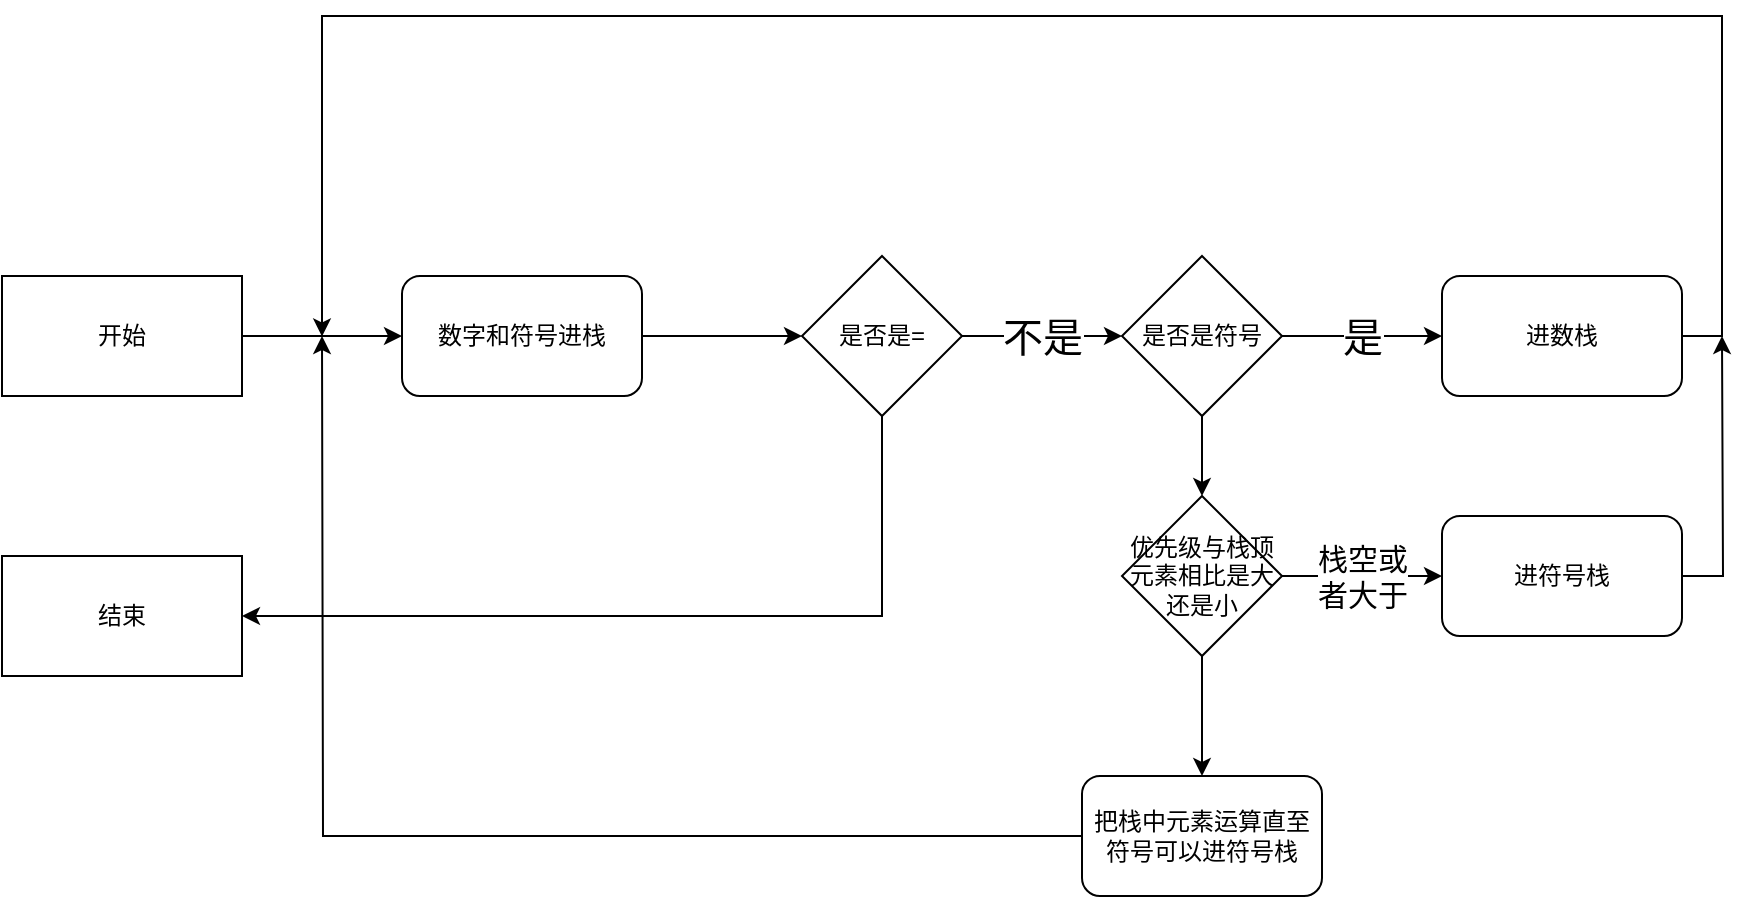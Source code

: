 <mxfile version="13.10.0">
    <diagram id="0sh1uLvX4yQ7nIrnv2so" name="第 1 页">
        <mxGraphModel dx="1168" dy="678" grid="1" gridSize="10" guides="1" tooltips="1" connect="1" arrows="1" fold="1" page="1" pageScale="1" pageWidth="850" pageHeight="1100" math="0" shadow="0">
            <root>
                <mxCell id="0"/>
                <mxCell id="1" parent="0"/>
                <mxCell id="28fKL3Tlx96S2agYIznk-7" style="edgeStyle=orthogonalEdgeStyle;rounded=0;orthogonalLoop=1;jettySize=auto;html=1;exitX=1;exitY=0.5;exitDx=0;exitDy=0;entryX=0;entryY=0.5;entryDx=0;entryDy=0;" edge="1" parent="1" source="28fKL3Tlx96S2agYIznk-1" target="28fKL3Tlx96S2agYIznk-2">
                    <mxGeometry relative="1" as="geometry"/>
                </mxCell>
                <mxCell id="28fKL3Tlx96S2agYIznk-1" value="开始" style="rounded=0;whiteSpace=wrap;html=1;" vertex="1" parent="1">
                    <mxGeometry x="40" y="300" width="120" height="60" as="geometry"/>
                </mxCell>
                <mxCell id="28fKL3Tlx96S2agYIznk-8" style="edgeStyle=orthogonalEdgeStyle;rounded=0;orthogonalLoop=1;jettySize=auto;html=1;exitX=1;exitY=0.5;exitDx=0;exitDy=0;" edge="1" parent="1" source="28fKL3Tlx96S2agYIznk-2" target="28fKL3Tlx96S2agYIznk-4">
                    <mxGeometry relative="1" as="geometry"/>
                </mxCell>
                <mxCell id="28fKL3Tlx96S2agYIznk-2" value="数字和符号进栈" style="rounded=1;whiteSpace=wrap;html=1;" vertex="1" parent="1">
                    <mxGeometry x="240" y="300" width="120" height="60" as="geometry"/>
                </mxCell>
                <mxCell id="28fKL3Tlx96S2agYIznk-9" value="&lt;font style=&quot;font-size: 20px&quot;&gt;不是&lt;/font&gt;" style="edgeStyle=orthogonalEdgeStyle;rounded=0;orthogonalLoop=1;jettySize=auto;html=1;exitX=1;exitY=0.5;exitDx=0;exitDy=0;entryX=0;entryY=0.5;entryDx=0;entryDy=0;" edge="1" parent="1" source="28fKL3Tlx96S2agYIznk-4" target="28fKL3Tlx96S2agYIznk-6">
                    <mxGeometry relative="1" as="geometry"/>
                </mxCell>
                <mxCell id="28fKL3Tlx96S2agYIznk-22" value="" style="edgeStyle=orthogonalEdgeStyle;rounded=0;orthogonalLoop=1;jettySize=auto;html=1;entryX=1;entryY=0.5;entryDx=0;entryDy=0;" edge="1" parent="1" source="28fKL3Tlx96S2agYIznk-4" target="28fKL3Tlx96S2agYIznk-21">
                    <mxGeometry relative="1" as="geometry">
                        <Array as="points">
                            <mxPoint x="480" y="470"/>
                        </Array>
                    </mxGeometry>
                </mxCell>
                <mxCell id="28fKL3Tlx96S2agYIznk-4" value="是否是=" style="rhombus;whiteSpace=wrap;html=1;" vertex="1" parent="1">
                    <mxGeometry x="440" y="290" width="80" height="80" as="geometry"/>
                </mxCell>
                <mxCell id="28fKL3Tlx96S2agYIznk-11" style="edgeStyle=orthogonalEdgeStyle;rounded=0;orthogonalLoop=1;jettySize=auto;html=1;exitX=1;exitY=0.5;exitDx=0;exitDy=0;" edge="1" parent="1" source="28fKL3Tlx96S2agYIznk-5">
                    <mxGeometry relative="1" as="geometry">
                        <mxPoint x="200" y="330.235" as="targetPoint"/>
                        <Array as="points">
                            <mxPoint x="900" y="330"/>
                            <mxPoint x="900" y="170"/>
                            <mxPoint x="200" y="170"/>
                        </Array>
                    </mxGeometry>
                </mxCell>
                <mxCell id="28fKL3Tlx96S2agYIznk-5" value="进数栈" style="rounded=1;whiteSpace=wrap;html=1;" vertex="1" parent="1">
                    <mxGeometry x="760" y="300" width="120" height="60" as="geometry"/>
                </mxCell>
                <mxCell id="28fKL3Tlx96S2agYIznk-10" value="&lt;font style=&quot;font-size: 20px&quot;&gt;是&lt;/font&gt;" style="edgeStyle=orthogonalEdgeStyle;rounded=0;orthogonalLoop=1;jettySize=auto;html=1;exitX=1;exitY=0.5;exitDx=0;exitDy=0;entryX=0;entryY=0.5;entryDx=0;entryDy=0;" edge="1" parent="1" source="28fKL3Tlx96S2agYIznk-6" target="28fKL3Tlx96S2agYIznk-5">
                    <mxGeometry relative="1" as="geometry"/>
                </mxCell>
                <mxCell id="28fKL3Tlx96S2agYIznk-14" value="" style="edgeStyle=orthogonalEdgeStyle;rounded=0;orthogonalLoop=1;jettySize=auto;html=1;" edge="1" parent="1" source="28fKL3Tlx96S2agYIznk-6" target="28fKL3Tlx96S2agYIznk-13">
                    <mxGeometry relative="1" as="geometry"/>
                </mxCell>
                <mxCell id="28fKL3Tlx96S2agYIznk-6" value="是否是符号" style="rhombus;whiteSpace=wrap;html=1;" vertex="1" parent="1">
                    <mxGeometry x="600" y="290" width="80" height="80" as="geometry"/>
                </mxCell>
                <mxCell id="28fKL3Tlx96S2agYIznk-16" value="&lt;font style=&quot;font-size: 15px&quot;&gt;栈空或&lt;br&gt;者大于&lt;/font&gt;" style="edgeStyle=orthogonalEdgeStyle;rounded=0;orthogonalLoop=1;jettySize=auto;html=1;exitX=1;exitY=0.5;exitDx=0;exitDy=0;entryX=0;entryY=0.5;entryDx=0;entryDy=0;" edge="1" parent="1" source="28fKL3Tlx96S2agYIznk-13" target="28fKL3Tlx96S2agYIznk-15">
                    <mxGeometry relative="1" as="geometry"/>
                </mxCell>
                <mxCell id="28fKL3Tlx96S2agYIznk-19" style="edgeStyle=orthogonalEdgeStyle;rounded=0;orthogonalLoop=1;jettySize=auto;html=1;exitX=0.5;exitY=1;exitDx=0;exitDy=0;entryX=0.5;entryY=0;entryDx=0;entryDy=0;" edge="1" parent="1" source="28fKL3Tlx96S2agYIznk-13" target="28fKL3Tlx96S2agYIznk-18">
                    <mxGeometry relative="1" as="geometry"/>
                </mxCell>
                <mxCell id="28fKL3Tlx96S2agYIznk-13" value="优先级与栈顶元素相比是大还是小" style="rhombus;whiteSpace=wrap;html=1;" vertex="1" parent="1">
                    <mxGeometry x="600" y="410" width="80" height="80" as="geometry"/>
                </mxCell>
                <mxCell id="28fKL3Tlx96S2agYIznk-17" style="edgeStyle=orthogonalEdgeStyle;rounded=0;orthogonalLoop=1;jettySize=auto;html=1;exitX=1;exitY=0.5;exitDx=0;exitDy=0;" edge="1" parent="1" source="28fKL3Tlx96S2agYIznk-15">
                    <mxGeometry relative="1" as="geometry">
                        <mxPoint x="900" y="330" as="targetPoint"/>
                    </mxGeometry>
                </mxCell>
                <mxCell id="28fKL3Tlx96S2agYIznk-15" value="进符号栈" style="rounded=1;whiteSpace=wrap;html=1;" vertex="1" parent="1">
                    <mxGeometry x="760" y="420" width="120" height="60" as="geometry"/>
                </mxCell>
                <mxCell id="28fKL3Tlx96S2agYIznk-20" style="edgeStyle=orthogonalEdgeStyle;rounded=0;orthogonalLoop=1;jettySize=auto;html=1;exitX=0;exitY=0.5;exitDx=0;exitDy=0;" edge="1" parent="1" source="28fKL3Tlx96S2agYIznk-18">
                    <mxGeometry relative="1" as="geometry">
                        <mxPoint x="200" y="330" as="targetPoint"/>
                    </mxGeometry>
                </mxCell>
                <mxCell id="28fKL3Tlx96S2agYIznk-18" value="把栈中元素运算直至符号可以进符号栈" style="rounded=1;whiteSpace=wrap;html=1;" vertex="1" parent="1">
                    <mxGeometry x="580" y="550" width="120" height="60" as="geometry"/>
                </mxCell>
                <mxCell id="28fKL3Tlx96S2agYIznk-21" value="结束" style="whiteSpace=wrap;html=1;" vertex="1" parent="1">
                    <mxGeometry x="40" y="440" width="120" height="60" as="geometry"/>
                </mxCell>
            </root>
        </mxGraphModel>
    </diagram>
</mxfile>